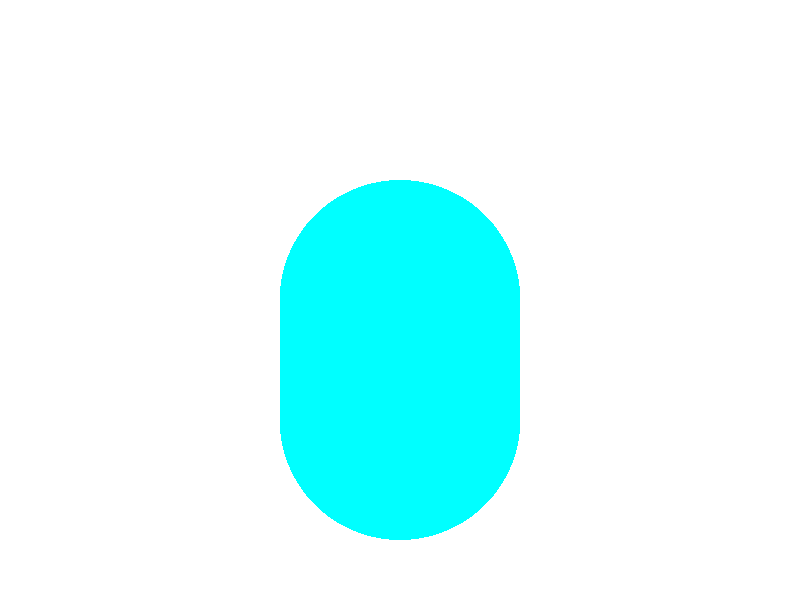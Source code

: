 // POV-Ray 3.6 Scene File "a_geo_sph1.pov"
// Author: Friedrich A. Lohmueller, 2005
// email: Friedrich.Lohmueller_at_t-online.de 
// homepage: http://wwww.f-lohmueller.de
//
//------------------------------------------------------------------------
global_settings {  assumed_gamma 1.0 }
//------------------------------------------------------------------------
#include "colors.inc"
#include "textures.inc"
#include "glass.inc"
#include "metals.inc"
#include "golds.inc"
#include "stones.inc"
#include "woods.inc"
#include "shapes.inc"
#include "shapes2.inc"
#include "functions.inc"
#include "math.inc"          
#include "transforms.inc"
//------------------------------------------------------------------------

camera{
  orthographic
  location <.5,5,.5>
  look_at <.5,0,.5>
}


light_source{<3000,3000,-1000> color White}
light_source{<-3000,3000,+1000> color White}


sky_sphere{ pigment{ gradient <0,1,0>
                     color_map{ [0   color rgb<1,1,1>         ]//White
                                [0.4 color rgb<1,1,1>]//~Navy
                                [0.6 color rgb<1,1,1>]//<0.14,0.14,0.56>]//~Navy
                                [1.0 color rgb<1,1,1>         ]//White
                              }
                     scale 2 }
           } // end of sky_sphere 

plane { <0,1,0>, 0    // plane with layered textures
        texture { pigment{color rgbt<1,1,1,0.7>*1.1}
                  finish {ambient 0.45 diffuse 0.85}}
        rotate<0,0,0>
        no_shadow
      }
#default{ finish {ambient 0.15 diffuse 0.85} } // 

#declare Rx  = 2.00;
#declare Ry  = 2.00;
#declare Rz  = 2.00;
 
union{ 
sphere{ <.5,0,-.5>, 1   pigment{ color Cyan transmit 0.0 } finish {phong .9 phong_size 160 }} 
sphere{ <.5,0,+.5>, 1   pigment{ color Cyan transmit 0.0 } finish {phong .9 phong_size 160 }} 
cone{<.5,0,-.5> ,1, <.5,0,.5>, 1 pigment{ color Cyan transmit 0.0 } finish {phong .9 phong_size 160 }}
}
